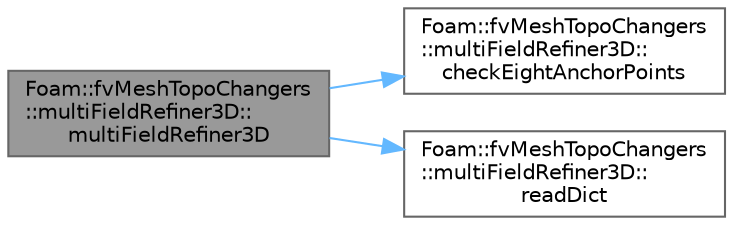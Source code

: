 digraph "Foam::fvMeshTopoChangers::multiFieldRefiner3D::multiFieldRefiner3D"
{
 // LATEX_PDF_SIZE
  bgcolor="transparent";
  edge [fontname=Helvetica,fontsize=10,labelfontname=Helvetica,labelfontsize=10];
  node [fontname=Helvetica,fontsize=10,shape=box,height=0.2,width=0.4];
  rankdir="LR";
  Node1 [id="Node000001",label="Foam::fvMeshTopoChangers\l::multiFieldRefiner3D::\lmultiFieldRefiner3D",height=0.2,width=0.4,color="gray40", fillcolor="grey60", style="filled", fontcolor="black",tooltip=" "];
  Node1 -> Node2 [id="edge1_Node000001_Node000002",color="steelblue1",style="solid",tooltip=" "];
  Node2 [id="Node000002",label="Foam::fvMeshTopoChangers\l::multiFieldRefiner3D::\lcheckEightAnchorPoints",height=0.2,width=0.4,color="grey40", fillcolor="white", style="filled",URL="$classFoam_1_1fvMeshTopoChangers_1_1multiFieldRefiner3D.html#a4a3a8119446721f91c7068d0097fbc68",tooltip=" "];
  Node1 -> Node3 [id="edge2_Node000001_Node000003",color="steelblue1",style="solid",tooltip=" "];
  Node3 [id="Node000003",label="Foam::fvMeshTopoChangers\l::multiFieldRefiner3D::\lreadDict",height=0.2,width=0.4,color="grey40", fillcolor="white", style="filled",URL="$classFoam_1_1fvMeshTopoChangers_1_1multiFieldRefiner3D.html#a5734ce3c5f637909f821a8a1d11f4b77",tooltip=" "];
}
